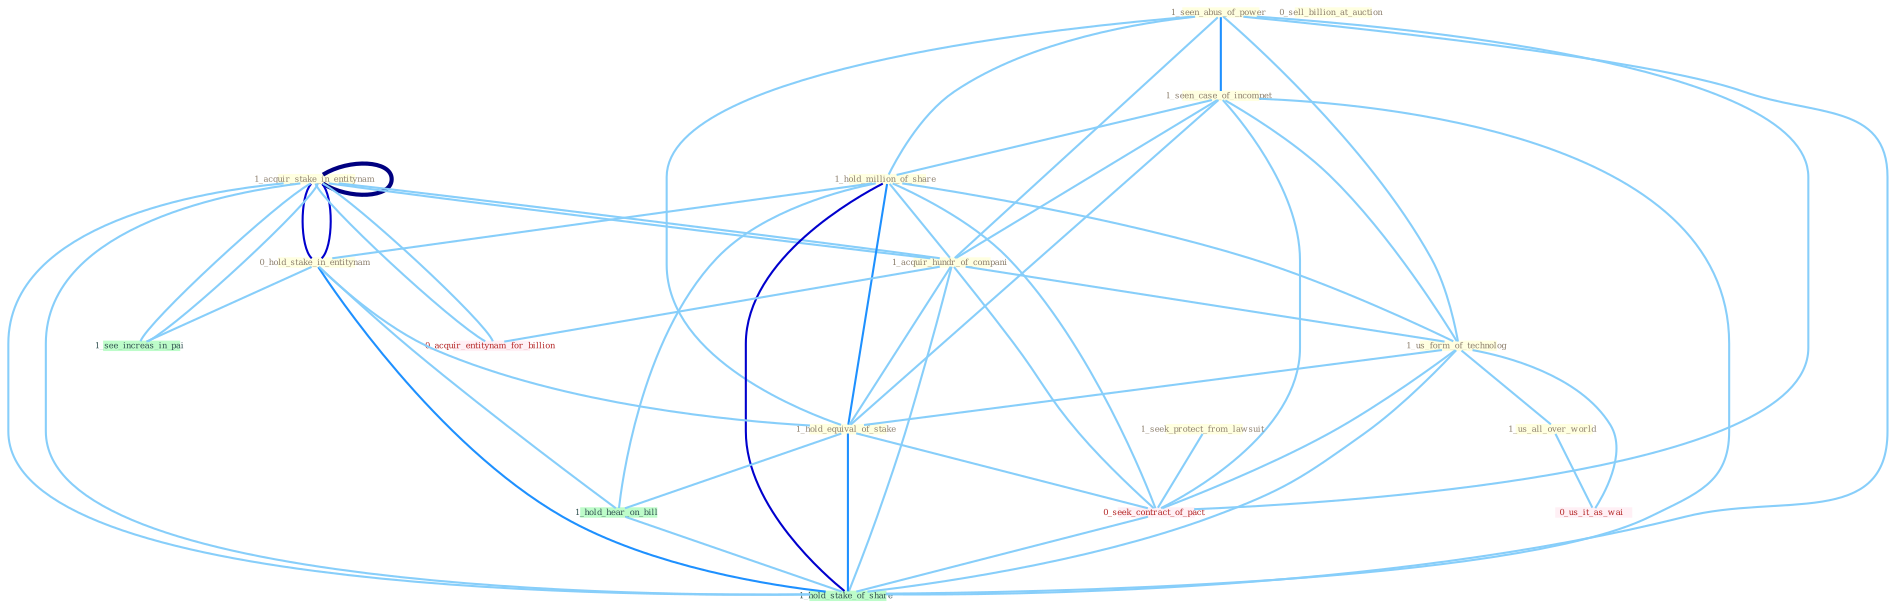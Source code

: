 Graph G{ 
    node
    [shape=polygon,style=filled,width=.5,height=.06,color="#BDFCC9",fixedsize=true,fontsize=4,
    fontcolor="#2f4f4f"];
    {node
    [color="#ffffe0", fontcolor="#8b7d6b"] "1_acquir_stake_in_entitynam " "1_seen_abus_of_power " "1_seen_case_of_incompet " "1_seek_protect_from_lawsuit " "0_sell_billion_at_auction " "1_hold_million_of_share " "1_acquir_stake_in_entitynam " "1_acquir_hundr_of_compani " "1_us_form_of_technolog " "0_hold_stake_in_entitynam " "1_hold_equival_of_stake " "1_us_all_over_world "}
{node [color="#fff0f5", fontcolor="#b22222"] "0_seek_contract_of_pact " "0_us_it_as_wai " "0_acquir_entitynam_for_billion "}
edge [color="#B0E2FF"];

	"1_acquir_stake_in_entitynam " -- "1_acquir_stake_in_entitynam " [w="4", style=bold, color="#000080", len=0.4];
	"1_acquir_stake_in_entitynam " -- "1_acquir_hundr_of_compani " [w="1", color="#87cefa" ];
	"1_acquir_stake_in_entitynam " -- "0_hold_stake_in_entitynam " [w="3", color="#0000cd" , len=0.6];
	"1_acquir_stake_in_entitynam " -- "0_acquir_entitynam_for_billion " [w="1", color="#87cefa" ];
	"1_acquir_stake_in_entitynam " -- "1_see_increas_in_pai " [w="1", color="#87cefa" ];
	"1_acquir_stake_in_entitynam " -- "1_hold_stake_of_share " [w="1", color="#87cefa" ];
	"1_seen_abus_of_power " -- "1_seen_case_of_incompet " [w="2", color="#1e90ff" , len=0.8];
	"1_seen_abus_of_power " -- "1_hold_million_of_share " [w="1", color="#87cefa" ];
	"1_seen_abus_of_power " -- "1_acquir_hundr_of_compani " [w="1", color="#87cefa" ];
	"1_seen_abus_of_power " -- "1_us_form_of_technolog " [w="1", color="#87cefa" ];
	"1_seen_abus_of_power " -- "1_hold_equival_of_stake " [w="1", color="#87cefa" ];
	"1_seen_abus_of_power " -- "0_seek_contract_of_pact " [w="1", color="#87cefa" ];
	"1_seen_abus_of_power " -- "1_hold_stake_of_share " [w="1", color="#87cefa" ];
	"1_seen_case_of_incompet " -- "1_hold_million_of_share " [w="1", color="#87cefa" ];
	"1_seen_case_of_incompet " -- "1_acquir_hundr_of_compani " [w="1", color="#87cefa" ];
	"1_seen_case_of_incompet " -- "1_us_form_of_technolog " [w="1", color="#87cefa" ];
	"1_seen_case_of_incompet " -- "1_hold_equival_of_stake " [w="1", color="#87cefa" ];
	"1_seen_case_of_incompet " -- "0_seek_contract_of_pact " [w="1", color="#87cefa" ];
	"1_seen_case_of_incompet " -- "1_hold_stake_of_share " [w="1", color="#87cefa" ];
	"1_seek_protect_from_lawsuit " -- "0_seek_contract_of_pact " [w="1", color="#87cefa" ];
	"1_hold_million_of_share " -- "1_acquir_hundr_of_compani " [w="1", color="#87cefa" ];
	"1_hold_million_of_share " -- "1_us_form_of_technolog " [w="1", color="#87cefa" ];
	"1_hold_million_of_share " -- "0_hold_stake_in_entitynam " [w="1", color="#87cefa" ];
	"1_hold_million_of_share " -- "1_hold_equival_of_stake " [w="2", color="#1e90ff" , len=0.8];
	"1_hold_million_of_share " -- "0_seek_contract_of_pact " [w="1", color="#87cefa" ];
	"1_hold_million_of_share " -- "1_hold_hear_on_bill " [w="1", color="#87cefa" ];
	"1_hold_million_of_share " -- "1_hold_stake_of_share " [w="3", color="#0000cd" , len=0.6];
	"1_acquir_stake_in_entitynam " -- "1_acquir_hundr_of_compani " [w="1", color="#87cefa" ];
	"1_acquir_stake_in_entitynam " -- "0_hold_stake_in_entitynam " [w="3", color="#0000cd" , len=0.6];
	"1_acquir_stake_in_entitynam " -- "0_acquir_entitynam_for_billion " [w="1", color="#87cefa" ];
	"1_acquir_stake_in_entitynam " -- "1_see_increas_in_pai " [w="1", color="#87cefa" ];
	"1_acquir_stake_in_entitynam " -- "1_hold_stake_of_share " [w="1", color="#87cefa" ];
	"1_acquir_hundr_of_compani " -- "1_us_form_of_technolog " [w="1", color="#87cefa" ];
	"1_acquir_hundr_of_compani " -- "1_hold_equival_of_stake " [w="1", color="#87cefa" ];
	"1_acquir_hundr_of_compani " -- "0_seek_contract_of_pact " [w="1", color="#87cefa" ];
	"1_acquir_hundr_of_compani " -- "0_acquir_entitynam_for_billion " [w="1", color="#87cefa" ];
	"1_acquir_hundr_of_compani " -- "1_hold_stake_of_share " [w="1", color="#87cefa" ];
	"1_us_form_of_technolog " -- "1_hold_equival_of_stake " [w="1", color="#87cefa" ];
	"1_us_form_of_technolog " -- "1_us_all_over_world " [w="1", color="#87cefa" ];
	"1_us_form_of_technolog " -- "0_seek_contract_of_pact " [w="1", color="#87cefa" ];
	"1_us_form_of_technolog " -- "0_us_it_as_wai " [w="1", color="#87cefa" ];
	"1_us_form_of_technolog " -- "1_hold_stake_of_share " [w="1", color="#87cefa" ];
	"0_hold_stake_in_entitynam " -- "1_hold_equival_of_stake " [w="1", color="#87cefa" ];
	"0_hold_stake_in_entitynam " -- "1_see_increas_in_pai " [w="1", color="#87cefa" ];
	"0_hold_stake_in_entitynam " -- "1_hold_hear_on_bill " [w="1", color="#87cefa" ];
	"0_hold_stake_in_entitynam " -- "1_hold_stake_of_share " [w="2", color="#1e90ff" , len=0.8];
	"1_hold_equival_of_stake " -- "0_seek_contract_of_pact " [w="1", color="#87cefa" ];
	"1_hold_equival_of_stake " -- "1_hold_hear_on_bill " [w="1", color="#87cefa" ];
	"1_hold_equival_of_stake " -- "1_hold_stake_of_share " [w="2", color="#1e90ff" , len=0.8];
	"1_us_all_over_world " -- "0_us_it_as_wai " [w="1", color="#87cefa" ];
	"0_seek_contract_of_pact " -- "1_hold_stake_of_share " [w="1", color="#87cefa" ];
	"1_hold_hear_on_bill " -- "1_hold_stake_of_share " [w="1", color="#87cefa" ];
}